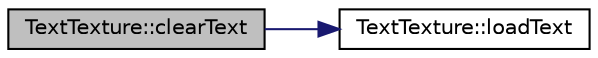 digraph "TextTexture::clearText"
{
  edge [fontname="Helvetica",fontsize="10",labelfontname="Helvetica",labelfontsize="10"];
  node [fontname="Helvetica",fontsize="10",shape=record];
  rankdir="LR";
  Node1 [label="TextTexture::clearText",height=0.2,width=0.4,color="black", fillcolor="grey75", style="filled", fontcolor="black"];
  Node1 -> Node2 [color="midnightblue",fontsize="10",style="solid",fontname="Helvetica"];
  Node2 [label="TextTexture::loadText",height=0.2,width=0.4,color="black", fillcolor="white", style="filled",URL="$class_text_texture.html#adb2e8d29de8cbb5731cb9f1c37c184bb"];
}
